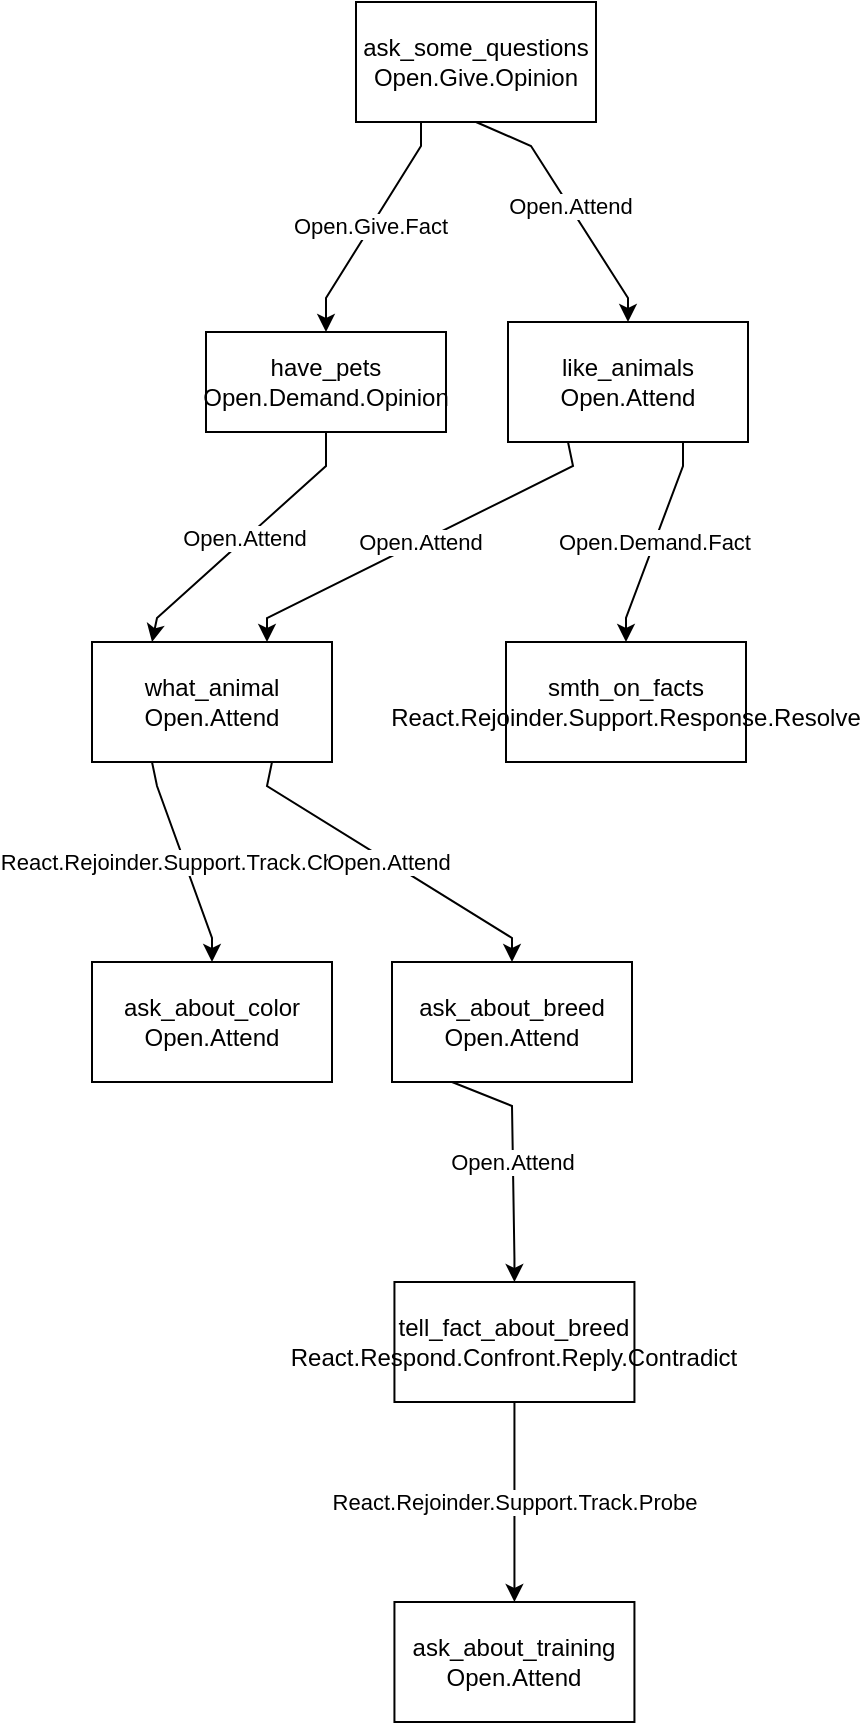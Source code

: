 <mxfile scale="1" border="0">
    <diagram id="MgYzXS6eyhghL7g_6re2" name="Page-1">
        <mxGraphModel dx="1161" dy="740" grid="1" gridSize="10" guides="1" tooltips="1" connect="1" arrows="1" fold="1" page="1" pageScale="1" pageWidth="827" pageHeight="1169" math="0" shadow="0">
            <root>
                <mxCell id="0"/>
                <mxCell id="2" value="DFF" parent="0"/>
                <mxCell id="33" value="Open.Give.Fact" style="edgeStyle=orthogonalEdgeStyle;rounded=0;orthogonalLoop=1;jettySize=auto;html=1;noEdgeStyle=1;orthogonal=1;" parent="2" source="31" target="32" edge="1">
                    <mxGeometry relative="1" as="geometry">
                        <Array as="points">
                            <mxPoint x="164.5" y="72"/>
                            <mxPoint x="117" y="148"/>
                        </Array>
                    </mxGeometry>
                </mxCell>
                <mxCell id="35" value="Open.Attend" style="edgeStyle=orthogonalEdgeStyle;rounded=0;orthogonalLoop=1;jettySize=auto;html=1;exitX=0.5;exitY=1;exitDx=0;exitDy=0;noEdgeStyle=1;orthogonal=1;" parent="2" source="31" target="34" edge="1">
                    <mxGeometry relative="1" as="geometry">
                        <Array as="points">
                            <mxPoint x="219.5" y="72"/>
                            <mxPoint x="268" y="148"/>
                        </Array>
                    </mxGeometry>
                </mxCell>
                <UserObject label="ask_some_questions Open.Give.Opinion" data_from_form="{&quot;node_title&quot;:&quot;ask_some_questions&quot;,&quot;sfc&quot;:&quot;Open.Give.Opinion&quot;}" id="31">
                    <mxCell style="rounded=0;whiteSpace=wrap;html=1;" parent="2" vertex="1">
                        <mxGeometry x="132" width="120" height="60" as="geometry"/>
                    </mxCell>
                </UserObject>
                <mxCell id="37" value="Open.Attend" style="edgeStyle=orthogonalEdgeStyle;rounded=0;orthogonalLoop=1;jettySize=auto;html=1;entryX=0.25;entryY=0;entryDx=0;entryDy=0;noEdgeStyle=1;orthogonal=1;" parent="2" source="32" target="36" edge="1">
                    <mxGeometry relative="1" as="geometry">
                        <Array as="points">
                            <mxPoint x="117" y="232"/>
                            <mxPoint x="32.5" y="308"/>
                        </Array>
                    </mxGeometry>
                </mxCell>
                <UserObject label="have_pets Open.Demand.Opinion" data_from_form="{&quot;node_title&quot;:&quot;have_pets&quot;,&quot;sfc&quot;:&quot;Open.Demand.Opinion&quot;}" id="32">
                    <mxCell style="whiteSpace=wrap;html=1;rounded=0;" parent="2" vertex="1">
                        <mxGeometry x="57" y="165" width="120" height="50" as="geometry"/>
                    </mxCell>
                </UserObject>
                <mxCell id="38" value="Open.Attend" style="edgeStyle=orthogonalEdgeStyle;rounded=0;orthogonalLoop=1;jettySize=auto;html=1;exitX=0.25;exitY=1;exitDx=0;exitDy=0;noEdgeStyle=1;orthogonal=1;" parent="2" source="34" target="36" edge="1">
                    <mxGeometry relative="1" as="geometry">
                        <Array as="points">
                            <mxPoint x="240.5" y="232"/>
                            <mxPoint x="87.5" y="308"/>
                        </Array>
                    </mxGeometry>
                </mxCell>
                <UserObject label="like_animals Open.Attend" data_from_form="{&quot;node_title&quot;:&quot;like_animals&quot;,&quot;sfc&quot;:&quot;Open.Attend&quot;}" id="34">
                    <mxCell style="whiteSpace=wrap;html=1;" parent="2" vertex="1">
                        <mxGeometry x="208" y="160" width="120" height="60" as="geometry"/>
                    </mxCell>
                </UserObject>
                <mxCell id="40" value="React.Rejoinder.Support.Track.Check" style="edgeStyle=orthogonalEdgeStyle;rounded=0;orthogonalLoop=1;jettySize=auto;html=1;exitX=0.25;exitY=1;exitDx=0;exitDy=0;noEdgeStyle=1;orthogonal=1;" parent="2" source="36" target="39" edge="1">
                    <mxGeometry relative="1" as="geometry">
                        <Array as="points">
                            <mxPoint x="32.5" y="392"/>
                            <mxPoint x="60" y="468"/>
                        </Array>
                    </mxGeometry>
                </mxCell>
                <mxCell id="42" value="Open.Attend" style="edgeStyle=orthogonalEdgeStyle;rounded=0;orthogonalLoop=1;jettySize=auto;html=1;exitX=0.75;exitY=1;exitDx=0;exitDy=0;noEdgeStyle=1;orthogonal=1;" parent="2" source="36" target="41" edge="1">
                    <mxGeometry relative="1" as="geometry">
                        <Array as="points">
                            <mxPoint x="87.5" y="392"/>
                            <mxPoint x="210" y="468"/>
                        </Array>
                    </mxGeometry>
                </mxCell>
                <UserObject label="what_animal Open.Attend" data_from_form="{&quot;node_title&quot;:&quot;what_animal&quot;,&quot;sfc&quot;:&quot;Open.Attend&quot;}" id="36">
                    <mxCell style="rounded=0;whiteSpace=wrap;html=1;" parent="2" vertex="1">
                        <mxGeometry y="320" width="120" height="60" as="geometry"/>
                    </mxCell>
                </UserObject>
                <UserObject label="ask_about_color Open.Attend" data_from_form="{&quot;node_title&quot;:&quot;ask_about_color&quot;,&quot;sfc&quot;:&quot;Open.Attend&quot;}" id="39">
                    <mxCell style="rounded=0;whiteSpace=wrap;html=1;" parent="2" vertex="1">
                        <mxGeometry y="480" width="120" height="60" as="geometry"/>
                    </mxCell>
                </UserObject>
                <mxCell id="44" value="Open.Attend" style="edgeStyle=orthogonalEdgeStyle;rounded=0;orthogonalLoop=1;jettySize=auto;html=1;exitX=0.25;exitY=1;exitDx=0;exitDy=0;noEdgeStyle=1;orthogonal=1;" parent="2" source="41" target="43" edge="1">
                    <mxGeometry relative="1" as="geometry">
                        <Array as="points">
                            <mxPoint x="210" y="552"/>
                            <mxPoint x="211.219" y="628"/>
                        </Array>
                    </mxGeometry>
                </mxCell>
                <UserObject label="ask_about_breed Open.Attend" data_from_form="{&quot;node_title&quot;:&quot;ask_about_breed&quot;,&quot;sfc&quot;:&quot;Open.Attend&quot;}" id="41">
                    <mxCell style="rounded=0;whiteSpace=wrap;html=1;" parent="2" vertex="1">
                        <mxGeometry x="150" y="480" width="120" height="60" as="geometry"/>
                    </mxCell>
                </UserObject>
                <mxCell id="46" value="React.Rejoinder.Support.Track.Probe" style="edgeStyle=orthogonalEdgeStyle;rounded=0;orthogonalLoop=1;jettySize=auto;html=1;exitX=0.5;exitY=1;exitDx=0;exitDy=0;entryX=0.5;entryY=0;entryDx=0;entryDy=0;noEdgeStyle=1;orthogonal=1;" parent="2" source="43" target="45" edge="1">
                    <mxGeometry relative="1" as="geometry">
                        <Array as="points">
                            <mxPoint x="211.219" y="712"/>
                            <mxPoint x="211.219" y="788"/>
                        </Array>
                    </mxGeometry>
                </mxCell>
                <UserObject label="tell_fact_about_breed React.Respond.Confront.Reply.Contradict" data_from_form="{&quot;node_title&quot;:&quot;tell_fact_about_breed&quot;,&quot;sfc&quot;:&quot;React.Respond.Confront.Reply.Contradict&quot;}" id="43">
                    <mxCell style="rounded=0;whiteSpace=wrap;html=1;" parent="2" vertex="1">
                        <mxGeometry x="151.219" y="640" width="120" height="60" as="geometry"/>
                    </mxCell>
                </UserObject>
                <UserObject label="ask_about_training Open.Attend" data_from_form="{&quot;node_title&quot;:&quot;ask_about_training&quot;,&quot;sfc&quot;:&quot;Open.Attend&quot;}" id="45">
                    <mxCell style="whiteSpace=wrap;html=1;" parent="2" vertex="1">
                        <mxGeometry x="151.219" y="800" width="120" height="60" as="geometry"/>
                    </mxCell>
                </UserObject>
                <UserObject label="smth_on_facts React.Rejoinder.Support.Response.Resolve" par="34" incsfc="Open.Demand.Fact" incsfcconf="0.30" possible_sfs="[{&quot;sug&quot;:&quot;React.Rejoinder.Support.Response.Resolve&quot;,&quot;conf&quot;:0.444},{&quot;sug&quot;:&quot;React.Rejoinder.Support.Challenge.Rebound&quot;,&quot;conf&quot;:0.111},{&quot;sug&quot;:&quot;Sustain.Continue.Prolong.Extend&quot;,&quot;conf&quot;:0.111},{&quot;sug&quot;:&quot;Sustain.Continue.Prolong.Enhance&quot;,&quot;conf&quot;:0.111},{&quot;sug&quot;:&quot;Sustain.Continue.Prolong.Elaborate&quot;,&quot;conf&quot;:0.111},{&quot;sug&quot;:&quot;React.Rejoinder.Support.Track.Clarify&quot;,&quot;conf&quot;:0.111},{&quot;sug&quot;:&quot;React.Rejoinder.Support.Track.Confirm&quot;,&quot;conf&quot;:0.111},{&quot;sug&quot;:&quot;React.Rejoinder.Support.Track.Check&quot;,&quot;conf&quot;:0.111},{&quot;sug&quot;:&quot;React.Respond.Support.Reply.Affirm&quot;,&quot;conf&quot;:0.111},{&quot;sug&quot;:&quot;React.Respond.Support.Reply.Agree&quot;,&quot;conf&quot;:0.111},{&quot;sug&quot;:&quot;React.Respond.Support.Reply.Acknowledge&quot;,&quot;conf&quot;:0.111},{&quot;sug&quot;:&quot;React.Respond.Confront.Reply.Disawow&quot;,&quot;conf&quot;:0.111},{&quot;sug&quot;:&quot;React.Respond.Confront.Reply.Disagree&quot;,&quot;conf&quot;:0.111},{&quot;sug&quot;:&quot;React.Respond.Confront.Reply.Contradict&quot;,&quot;conf&quot;:0.111}]" data_from_form="{&quot;node_title&quot;:&quot;smth_on_facts&quot;,&quot;sfc&quot;:&quot;React.Rejoinder.Support.Response.Resolve 0.44&quot;}" id="48">
                    <mxCell style="whiteSpace=wrap;html=1;dashed=0;" parent="2" vertex="1">
                        <mxGeometry x="207" y="320" width="120" height="60" as="geometry"/>
                    </mxCell>
                </UserObject>
                <mxCell id="58" value="Open.Demand.Fact" style="edgeStyle=orthogonalEdgeStyle;rounded=0;orthogonalLoop=1;jettySize=auto;html=1;dashed=0;noEdgeStyle=1;orthogonal=1;" parent="2" source="34" target="48" edge="1">
                    <mxGeometry relative="1" as="geometry">
                        <Array as="points">
                            <mxPoint x="295.5" y="232"/>
                            <mxPoint x="267" y="308"/>
                        </Array>
                    </mxGeometry>
                </mxCell>
                <mxCell id="3" value="Suggestions" parent="0"/>
            </root>
        </mxGraphModel>
    </diagram>
</mxfile>